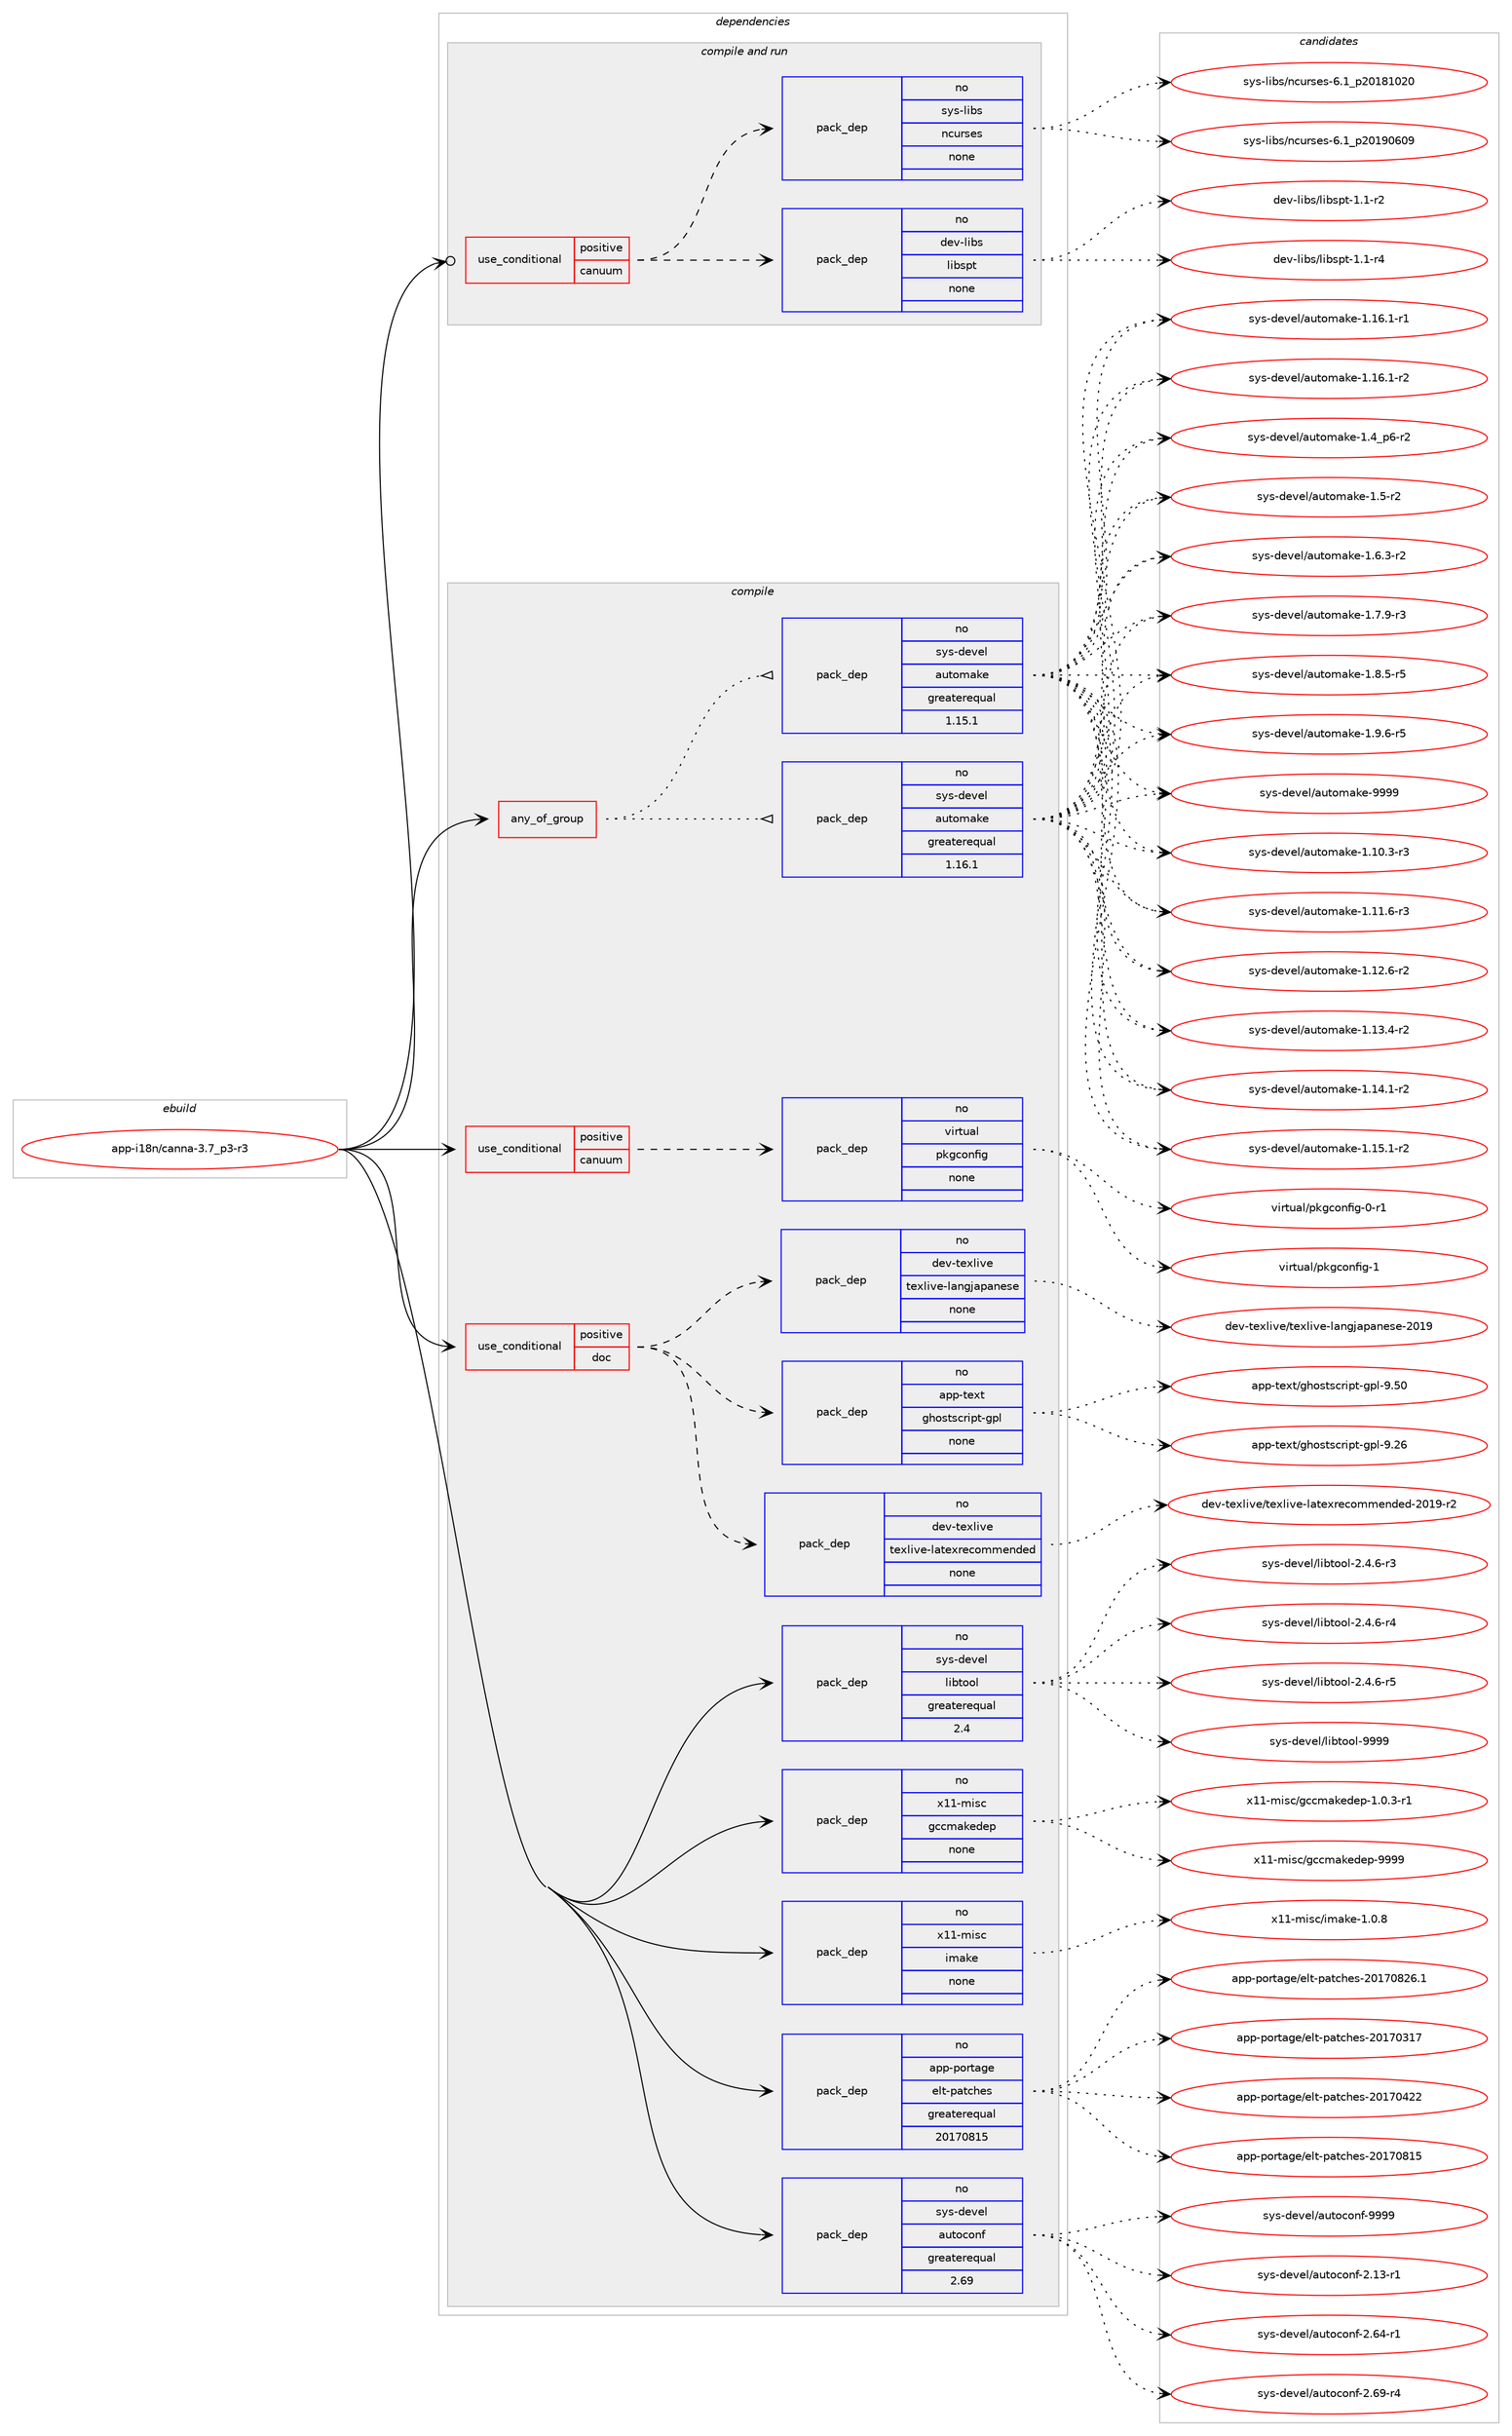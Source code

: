 digraph prolog {

# *************
# Graph options
# *************

newrank=true;
concentrate=true;
compound=true;
graph [rankdir=LR,fontname=Helvetica,fontsize=10,ranksep=1.5];#, ranksep=2.5, nodesep=0.2];
edge  [arrowhead=vee];
node  [fontname=Helvetica,fontsize=10];

# **********
# The ebuild
# **********

subgraph cluster_leftcol {
color=gray;
rank=same;
label=<<i>ebuild</i>>;
id [label="app-i18n/canna-3.7_p3-r3", color=red, width=4, href="../app-i18n/canna-3.7_p3-r3.svg"];
}

# ****************
# The dependencies
# ****************

subgraph cluster_midcol {
color=gray;
label=<<i>dependencies</i>>;
subgraph cluster_compile {
fillcolor="#eeeeee";
style=filled;
label=<<i>compile</i>>;
subgraph any8583 {
dependency494120 [label=<<TABLE BORDER="0" CELLBORDER="1" CELLSPACING="0" CELLPADDING="4"><TR><TD CELLPADDING="10">any_of_group</TD></TR></TABLE>>, shape=none, color=red];subgraph pack367063 {
dependency494121 [label=<<TABLE BORDER="0" CELLBORDER="1" CELLSPACING="0" CELLPADDING="4" WIDTH="220"><TR><TD ROWSPAN="6" CELLPADDING="30">pack_dep</TD></TR><TR><TD WIDTH="110">no</TD></TR><TR><TD>sys-devel</TD></TR><TR><TD>automake</TD></TR><TR><TD>greaterequal</TD></TR><TR><TD>1.16.1</TD></TR></TABLE>>, shape=none, color=blue];
}
dependency494120:e -> dependency494121:w [weight=20,style="dotted",arrowhead="oinv"];
subgraph pack367064 {
dependency494122 [label=<<TABLE BORDER="0" CELLBORDER="1" CELLSPACING="0" CELLPADDING="4" WIDTH="220"><TR><TD ROWSPAN="6" CELLPADDING="30">pack_dep</TD></TR><TR><TD WIDTH="110">no</TD></TR><TR><TD>sys-devel</TD></TR><TR><TD>automake</TD></TR><TR><TD>greaterequal</TD></TR><TR><TD>1.15.1</TD></TR></TABLE>>, shape=none, color=blue];
}
dependency494120:e -> dependency494122:w [weight=20,style="dotted",arrowhead="oinv"];
}
id:e -> dependency494120:w [weight=20,style="solid",arrowhead="vee"];
subgraph cond118162 {
dependency494123 [label=<<TABLE BORDER="0" CELLBORDER="1" CELLSPACING="0" CELLPADDING="4"><TR><TD ROWSPAN="3" CELLPADDING="10">use_conditional</TD></TR><TR><TD>positive</TD></TR><TR><TD>canuum</TD></TR></TABLE>>, shape=none, color=red];
subgraph pack367065 {
dependency494124 [label=<<TABLE BORDER="0" CELLBORDER="1" CELLSPACING="0" CELLPADDING="4" WIDTH="220"><TR><TD ROWSPAN="6" CELLPADDING="30">pack_dep</TD></TR><TR><TD WIDTH="110">no</TD></TR><TR><TD>virtual</TD></TR><TR><TD>pkgconfig</TD></TR><TR><TD>none</TD></TR><TR><TD></TD></TR></TABLE>>, shape=none, color=blue];
}
dependency494123:e -> dependency494124:w [weight=20,style="dashed",arrowhead="vee"];
}
id:e -> dependency494123:w [weight=20,style="solid",arrowhead="vee"];
subgraph cond118163 {
dependency494125 [label=<<TABLE BORDER="0" CELLBORDER="1" CELLSPACING="0" CELLPADDING="4"><TR><TD ROWSPAN="3" CELLPADDING="10">use_conditional</TD></TR><TR><TD>positive</TD></TR><TR><TD>doc</TD></TR></TABLE>>, shape=none, color=red];
subgraph pack367066 {
dependency494126 [label=<<TABLE BORDER="0" CELLBORDER="1" CELLSPACING="0" CELLPADDING="4" WIDTH="220"><TR><TD ROWSPAN="6" CELLPADDING="30">pack_dep</TD></TR><TR><TD WIDTH="110">no</TD></TR><TR><TD>app-text</TD></TR><TR><TD>ghostscript-gpl</TD></TR><TR><TD>none</TD></TR><TR><TD></TD></TR></TABLE>>, shape=none, color=blue];
}
dependency494125:e -> dependency494126:w [weight=20,style="dashed",arrowhead="vee"];
subgraph pack367067 {
dependency494127 [label=<<TABLE BORDER="0" CELLBORDER="1" CELLSPACING="0" CELLPADDING="4" WIDTH="220"><TR><TD ROWSPAN="6" CELLPADDING="30">pack_dep</TD></TR><TR><TD WIDTH="110">no</TD></TR><TR><TD>dev-texlive</TD></TR><TR><TD>texlive-langjapanese</TD></TR><TR><TD>none</TD></TR><TR><TD></TD></TR></TABLE>>, shape=none, color=blue];
}
dependency494125:e -> dependency494127:w [weight=20,style="dashed",arrowhead="vee"];
subgraph pack367068 {
dependency494128 [label=<<TABLE BORDER="0" CELLBORDER="1" CELLSPACING="0" CELLPADDING="4" WIDTH="220"><TR><TD ROWSPAN="6" CELLPADDING="30">pack_dep</TD></TR><TR><TD WIDTH="110">no</TD></TR><TR><TD>dev-texlive</TD></TR><TR><TD>texlive-latexrecommended</TD></TR><TR><TD>none</TD></TR><TR><TD></TD></TR></TABLE>>, shape=none, color=blue];
}
dependency494125:e -> dependency494128:w [weight=20,style="dashed",arrowhead="vee"];
}
id:e -> dependency494125:w [weight=20,style="solid",arrowhead="vee"];
subgraph pack367069 {
dependency494129 [label=<<TABLE BORDER="0" CELLBORDER="1" CELLSPACING="0" CELLPADDING="4" WIDTH="220"><TR><TD ROWSPAN="6" CELLPADDING="30">pack_dep</TD></TR><TR><TD WIDTH="110">no</TD></TR><TR><TD>app-portage</TD></TR><TR><TD>elt-patches</TD></TR><TR><TD>greaterequal</TD></TR><TR><TD>20170815</TD></TR></TABLE>>, shape=none, color=blue];
}
id:e -> dependency494129:w [weight=20,style="solid",arrowhead="vee"];
subgraph pack367070 {
dependency494130 [label=<<TABLE BORDER="0" CELLBORDER="1" CELLSPACING="0" CELLPADDING="4" WIDTH="220"><TR><TD ROWSPAN="6" CELLPADDING="30">pack_dep</TD></TR><TR><TD WIDTH="110">no</TD></TR><TR><TD>sys-devel</TD></TR><TR><TD>autoconf</TD></TR><TR><TD>greaterequal</TD></TR><TR><TD>2.69</TD></TR></TABLE>>, shape=none, color=blue];
}
id:e -> dependency494130:w [weight=20,style="solid",arrowhead="vee"];
subgraph pack367071 {
dependency494131 [label=<<TABLE BORDER="0" CELLBORDER="1" CELLSPACING="0" CELLPADDING="4" WIDTH="220"><TR><TD ROWSPAN="6" CELLPADDING="30">pack_dep</TD></TR><TR><TD WIDTH="110">no</TD></TR><TR><TD>sys-devel</TD></TR><TR><TD>libtool</TD></TR><TR><TD>greaterequal</TD></TR><TR><TD>2.4</TD></TR></TABLE>>, shape=none, color=blue];
}
id:e -> dependency494131:w [weight=20,style="solid",arrowhead="vee"];
subgraph pack367072 {
dependency494132 [label=<<TABLE BORDER="0" CELLBORDER="1" CELLSPACING="0" CELLPADDING="4" WIDTH="220"><TR><TD ROWSPAN="6" CELLPADDING="30">pack_dep</TD></TR><TR><TD WIDTH="110">no</TD></TR><TR><TD>x11-misc</TD></TR><TR><TD>gccmakedep</TD></TR><TR><TD>none</TD></TR><TR><TD></TD></TR></TABLE>>, shape=none, color=blue];
}
id:e -> dependency494132:w [weight=20,style="solid",arrowhead="vee"];
subgraph pack367073 {
dependency494133 [label=<<TABLE BORDER="0" CELLBORDER="1" CELLSPACING="0" CELLPADDING="4" WIDTH="220"><TR><TD ROWSPAN="6" CELLPADDING="30">pack_dep</TD></TR><TR><TD WIDTH="110">no</TD></TR><TR><TD>x11-misc</TD></TR><TR><TD>imake</TD></TR><TR><TD>none</TD></TR><TR><TD></TD></TR></TABLE>>, shape=none, color=blue];
}
id:e -> dependency494133:w [weight=20,style="solid",arrowhead="vee"];
}
subgraph cluster_compileandrun {
fillcolor="#eeeeee";
style=filled;
label=<<i>compile and run</i>>;
subgraph cond118164 {
dependency494134 [label=<<TABLE BORDER="0" CELLBORDER="1" CELLSPACING="0" CELLPADDING="4"><TR><TD ROWSPAN="3" CELLPADDING="10">use_conditional</TD></TR><TR><TD>positive</TD></TR><TR><TD>canuum</TD></TR></TABLE>>, shape=none, color=red];
subgraph pack367074 {
dependency494135 [label=<<TABLE BORDER="0" CELLBORDER="1" CELLSPACING="0" CELLPADDING="4" WIDTH="220"><TR><TD ROWSPAN="6" CELLPADDING="30">pack_dep</TD></TR><TR><TD WIDTH="110">no</TD></TR><TR><TD>dev-libs</TD></TR><TR><TD>libspt</TD></TR><TR><TD>none</TD></TR><TR><TD></TD></TR></TABLE>>, shape=none, color=blue];
}
dependency494134:e -> dependency494135:w [weight=20,style="dashed",arrowhead="vee"];
subgraph pack367075 {
dependency494136 [label=<<TABLE BORDER="0" CELLBORDER="1" CELLSPACING="0" CELLPADDING="4" WIDTH="220"><TR><TD ROWSPAN="6" CELLPADDING="30">pack_dep</TD></TR><TR><TD WIDTH="110">no</TD></TR><TR><TD>sys-libs</TD></TR><TR><TD>ncurses</TD></TR><TR><TD>none</TD></TR><TR><TD></TD></TR></TABLE>>, shape=none, color=blue];
}
dependency494134:e -> dependency494136:w [weight=20,style="dashed",arrowhead="vee"];
}
id:e -> dependency494134:w [weight=20,style="solid",arrowhead="odotvee"];
}
subgraph cluster_run {
fillcolor="#eeeeee";
style=filled;
label=<<i>run</i>>;
}
}

# **************
# The candidates
# **************

subgraph cluster_choices {
rank=same;
color=gray;
label=<<i>candidates</i>>;

subgraph choice367063 {
color=black;
nodesep=1;
choice11512111545100101118101108479711711611110997107101454946494846514511451 [label="sys-devel/automake-1.10.3-r3", color=red, width=4,href="../sys-devel/automake-1.10.3-r3.svg"];
choice11512111545100101118101108479711711611110997107101454946494946544511451 [label="sys-devel/automake-1.11.6-r3", color=red, width=4,href="../sys-devel/automake-1.11.6-r3.svg"];
choice11512111545100101118101108479711711611110997107101454946495046544511450 [label="sys-devel/automake-1.12.6-r2", color=red, width=4,href="../sys-devel/automake-1.12.6-r2.svg"];
choice11512111545100101118101108479711711611110997107101454946495146524511450 [label="sys-devel/automake-1.13.4-r2", color=red, width=4,href="../sys-devel/automake-1.13.4-r2.svg"];
choice11512111545100101118101108479711711611110997107101454946495246494511450 [label="sys-devel/automake-1.14.1-r2", color=red, width=4,href="../sys-devel/automake-1.14.1-r2.svg"];
choice11512111545100101118101108479711711611110997107101454946495346494511450 [label="sys-devel/automake-1.15.1-r2", color=red, width=4,href="../sys-devel/automake-1.15.1-r2.svg"];
choice11512111545100101118101108479711711611110997107101454946495446494511449 [label="sys-devel/automake-1.16.1-r1", color=red, width=4,href="../sys-devel/automake-1.16.1-r1.svg"];
choice11512111545100101118101108479711711611110997107101454946495446494511450 [label="sys-devel/automake-1.16.1-r2", color=red, width=4,href="../sys-devel/automake-1.16.1-r2.svg"];
choice115121115451001011181011084797117116111109971071014549465295112544511450 [label="sys-devel/automake-1.4_p6-r2", color=red, width=4,href="../sys-devel/automake-1.4_p6-r2.svg"];
choice11512111545100101118101108479711711611110997107101454946534511450 [label="sys-devel/automake-1.5-r2", color=red, width=4,href="../sys-devel/automake-1.5-r2.svg"];
choice115121115451001011181011084797117116111109971071014549465446514511450 [label="sys-devel/automake-1.6.3-r2", color=red, width=4,href="../sys-devel/automake-1.6.3-r2.svg"];
choice115121115451001011181011084797117116111109971071014549465546574511451 [label="sys-devel/automake-1.7.9-r3", color=red, width=4,href="../sys-devel/automake-1.7.9-r3.svg"];
choice115121115451001011181011084797117116111109971071014549465646534511453 [label="sys-devel/automake-1.8.5-r5", color=red, width=4,href="../sys-devel/automake-1.8.5-r5.svg"];
choice115121115451001011181011084797117116111109971071014549465746544511453 [label="sys-devel/automake-1.9.6-r5", color=red, width=4,href="../sys-devel/automake-1.9.6-r5.svg"];
choice115121115451001011181011084797117116111109971071014557575757 [label="sys-devel/automake-9999", color=red, width=4,href="../sys-devel/automake-9999.svg"];
dependency494121:e -> choice11512111545100101118101108479711711611110997107101454946494846514511451:w [style=dotted,weight="100"];
dependency494121:e -> choice11512111545100101118101108479711711611110997107101454946494946544511451:w [style=dotted,weight="100"];
dependency494121:e -> choice11512111545100101118101108479711711611110997107101454946495046544511450:w [style=dotted,weight="100"];
dependency494121:e -> choice11512111545100101118101108479711711611110997107101454946495146524511450:w [style=dotted,weight="100"];
dependency494121:e -> choice11512111545100101118101108479711711611110997107101454946495246494511450:w [style=dotted,weight="100"];
dependency494121:e -> choice11512111545100101118101108479711711611110997107101454946495346494511450:w [style=dotted,weight="100"];
dependency494121:e -> choice11512111545100101118101108479711711611110997107101454946495446494511449:w [style=dotted,weight="100"];
dependency494121:e -> choice11512111545100101118101108479711711611110997107101454946495446494511450:w [style=dotted,weight="100"];
dependency494121:e -> choice115121115451001011181011084797117116111109971071014549465295112544511450:w [style=dotted,weight="100"];
dependency494121:e -> choice11512111545100101118101108479711711611110997107101454946534511450:w [style=dotted,weight="100"];
dependency494121:e -> choice115121115451001011181011084797117116111109971071014549465446514511450:w [style=dotted,weight="100"];
dependency494121:e -> choice115121115451001011181011084797117116111109971071014549465546574511451:w [style=dotted,weight="100"];
dependency494121:e -> choice115121115451001011181011084797117116111109971071014549465646534511453:w [style=dotted,weight="100"];
dependency494121:e -> choice115121115451001011181011084797117116111109971071014549465746544511453:w [style=dotted,weight="100"];
dependency494121:e -> choice115121115451001011181011084797117116111109971071014557575757:w [style=dotted,weight="100"];
}
subgraph choice367064 {
color=black;
nodesep=1;
choice11512111545100101118101108479711711611110997107101454946494846514511451 [label="sys-devel/automake-1.10.3-r3", color=red, width=4,href="../sys-devel/automake-1.10.3-r3.svg"];
choice11512111545100101118101108479711711611110997107101454946494946544511451 [label="sys-devel/automake-1.11.6-r3", color=red, width=4,href="../sys-devel/automake-1.11.6-r3.svg"];
choice11512111545100101118101108479711711611110997107101454946495046544511450 [label="sys-devel/automake-1.12.6-r2", color=red, width=4,href="../sys-devel/automake-1.12.6-r2.svg"];
choice11512111545100101118101108479711711611110997107101454946495146524511450 [label="sys-devel/automake-1.13.4-r2", color=red, width=4,href="../sys-devel/automake-1.13.4-r2.svg"];
choice11512111545100101118101108479711711611110997107101454946495246494511450 [label="sys-devel/automake-1.14.1-r2", color=red, width=4,href="../sys-devel/automake-1.14.1-r2.svg"];
choice11512111545100101118101108479711711611110997107101454946495346494511450 [label="sys-devel/automake-1.15.1-r2", color=red, width=4,href="../sys-devel/automake-1.15.1-r2.svg"];
choice11512111545100101118101108479711711611110997107101454946495446494511449 [label="sys-devel/automake-1.16.1-r1", color=red, width=4,href="../sys-devel/automake-1.16.1-r1.svg"];
choice11512111545100101118101108479711711611110997107101454946495446494511450 [label="sys-devel/automake-1.16.1-r2", color=red, width=4,href="../sys-devel/automake-1.16.1-r2.svg"];
choice115121115451001011181011084797117116111109971071014549465295112544511450 [label="sys-devel/automake-1.4_p6-r2", color=red, width=4,href="../sys-devel/automake-1.4_p6-r2.svg"];
choice11512111545100101118101108479711711611110997107101454946534511450 [label="sys-devel/automake-1.5-r2", color=red, width=4,href="../sys-devel/automake-1.5-r2.svg"];
choice115121115451001011181011084797117116111109971071014549465446514511450 [label="sys-devel/automake-1.6.3-r2", color=red, width=4,href="../sys-devel/automake-1.6.3-r2.svg"];
choice115121115451001011181011084797117116111109971071014549465546574511451 [label="sys-devel/automake-1.7.9-r3", color=red, width=4,href="../sys-devel/automake-1.7.9-r3.svg"];
choice115121115451001011181011084797117116111109971071014549465646534511453 [label="sys-devel/automake-1.8.5-r5", color=red, width=4,href="../sys-devel/automake-1.8.5-r5.svg"];
choice115121115451001011181011084797117116111109971071014549465746544511453 [label="sys-devel/automake-1.9.6-r5", color=red, width=4,href="../sys-devel/automake-1.9.6-r5.svg"];
choice115121115451001011181011084797117116111109971071014557575757 [label="sys-devel/automake-9999", color=red, width=4,href="../sys-devel/automake-9999.svg"];
dependency494122:e -> choice11512111545100101118101108479711711611110997107101454946494846514511451:w [style=dotted,weight="100"];
dependency494122:e -> choice11512111545100101118101108479711711611110997107101454946494946544511451:w [style=dotted,weight="100"];
dependency494122:e -> choice11512111545100101118101108479711711611110997107101454946495046544511450:w [style=dotted,weight="100"];
dependency494122:e -> choice11512111545100101118101108479711711611110997107101454946495146524511450:w [style=dotted,weight="100"];
dependency494122:e -> choice11512111545100101118101108479711711611110997107101454946495246494511450:w [style=dotted,weight="100"];
dependency494122:e -> choice11512111545100101118101108479711711611110997107101454946495346494511450:w [style=dotted,weight="100"];
dependency494122:e -> choice11512111545100101118101108479711711611110997107101454946495446494511449:w [style=dotted,weight="100"];
dependency494122:e -> choice11512111545100101118101108479711711611110997107101454946495446494511450:w [style=dotted,weight="100"];
dependency494122:e -> choice115121115451001011181011084797117116111109971071014549465295112544511450:w [style=dotted,weight="100"];
dependency494122:e -> choice11512111545100101118101108479711711611110997107101454946534511450:w [style=dotted,weight="100"];
dependency494122:e -> choice115121115451001011181011084797117116111109971071014549465446514511450:w [style=dotted,weight="100"];
dependency494122:e -> choice115121115451001011181011084797117116111109971071014549465546574511451:w [style=dotted,weight="100"];
dependency494122:e -> choice115121115451001011181011084797117116111109971071014549465646534511453:w [style=dotted,weight="100"];
dependency494122:e -> choice115121115451001011181011084797117116111109971071014549465746544511453:w [style=dotted,weight="100"];
dependency494122:e -> choice115121115451001011181011084797117116111109971071014557575757:w [style=dotted,weight="100"];
}
subgraph choice367065 {
color=black;
nodesep=1;
choice11810511411611797108471121071039911111010210510345484511449 [label="virtual/pkgconfig-0-r1", color=red, width=4,href="../virtual/pkgconfig-0-r1.svg"];
choice1181051141161179710847112107103991111101021051034549 [label="virtual/pkgconfig-1", color=red, width=4,href="../virtual/pkgconfig-1.svg"];
dependency494124:e -> choice11810511411611797108471121071039911111010210510345484511449:w [style=dotted,weight="100"];
dependency494124:e -> choice1181051141161179710847112107103991111101021051034549:w [style=dotted,weight="100"];
}
subgraph choice367066 {
color=black;
nodesep=1;
choice97112112451161011201164710310411111511611599114105112116451031121084557465054 [label="app-text/ghostscript-gpl-9.26", color=red, width=4,href="../app-text/ghostscript-gpl-9.26.svg"];
choice97112112451161011201164710310411111511611599114105112116451031121084557465348 [label="app-text/ghostscript-gpl-9.50", color=red, width=4,href="../app-text/ghostscript-gpl-9.50.svg"];
dependency494126:e -> choice97112112451161011201164710310411111511611599114105112116451031121084557465054:w [style=dotted,weight="100"];
dependency494126:e -> choice97112112451161011201164710310411111511611599114105112116451031121084557465348:w [style=dotted,weight="100"];
}
subgraph choice367067 {
color=black;
nodesep=1;
choice1001011184511610112010810511810147116101120108105118101451089711010310697112971101011151014550484957 [label="dev-texlive/texlive-langjapanese-2019", color=red, width=4,href="../dev-texlive/texlive-langjapanese-2019.svg"];
dependency494127:e -> choice1001011184511610112010810511810147116101120108105118101451089711010310697112971101011151014550484957:w [style=dotted,weight="100"];
}
subgraph choice367068 {
color=black;
nodesep=1;
choice100101118451161011201081051181014711610112010810511810145108971161011201141019911110910910111010010110045504849574511450 [label="dev-texlive/texlive-latexrecommended-2019-r2", color=red, width=4,href="../dev-texlive/texlive-latexrecommended-2019-r2.svg"];
dependency494128:e -> choice100101118451161011201081051181014711610112010810511810145108971161011201141019911110910910111010010110045504849574511450:w [style=dotted,weight="100"];
}
subgraph choice367069 {
color=black;
nodesep=1;
choice97112112451121111141169710310147101108116451129711699104101115455048495548514955 [label="app-portage/elt-patches-20170317", color=red, width=4,href="../app-portage/elt-patches-20170317.svg"];
choice97112112451121111141169710310147101108116451129711699104101115455048495548525050 [label="app-portage/elt-patches-20170422", color=red, width=4,href="../app-portage/elt-patches-20170422.svg"];
choice97112112451121111141169710310147101108116451129711699104101115455048495548564953 [label="app-portage/elt-patches-20170815", color=red, width=4,href="../app-portage/elt-patches-20170815.svg"];
choice971121124511211111411697103101471011081164511297116991041011154550484955485650544649 [label="app-portage/elt-patches-20170826.1", color=red, width=4,href="../app-portage/elt-patches-20170826.1.svg"];
dependency494129:e -> choice97112112451121111141169710310147101108116451129711699104101115455048495548514955:w [style=dotted,weight="100"];
dependency494129:e -> choice97112112451121111141169710310147101108116451129711699104101115455048495548525050:w [style=dotted,weight="100"];
dependency494129:e -> choice97112112451121111141169710310147101108116451129711699104101115455048495548564953:w [style=dotted,weight="100"];
dependency494129:e -> choice971121124511211111411697103101471011081164511297116991041011154550484955485650544649:w [style=dotted,weight="100"];
}
subgraph choice367070 {
color=black;
nodesep=1;
choice1151211154510010111810110847971171161119911111010245504649514511449 [label="sys-devel/autoconf-2.13-r1", color=red, width=4,href="../sys-devel/autoconf-2.13-r1.svg"];
choice1151211154510010111810110847971171161119911111010245504654524511449 [label="sys-devel/autoconf-2.64-r1", color=red, width=4,href="../sys-devel/autoconf-2.64-r1.svg"];
choice1151211154510010111810110847971171161119911111010245504654574511452 [label="sys-devel/autoconf-2.69-r4", color=red, width=4,href="../sys-devel/autoconf-2.69-r4.svg"];
choice115121115451001011181011084797117116111991111101024557575757 [label="sys-devel/autoconf-9999", color=red, width=4,href="../sys-devel/autoconf-9999.svg"];
dependency494130:e -> choice1151211154510010111810110847971171161119911111010245504649514511449:w [style=dotted,weight="100"];
dependency494130:e -> choice1151211154510010111810110847971171161119911111010245504654524511449:w [style=dotted,weight="100"];
dependency494130:e -> choice1151211154510010111810110847971171161119911111010245504654574511452:w [style=dotted,weight="100"];
dependency494130:e -> choice115121115451001011181011084797117116111991111101024557575757:w [style=dotted,weight="100"];
}
subgraph choice367071 {
color=black;
nodesep=1;
choice1151211154510010111810110847108105981161111111084550465246544511451 [label="sys-devel/libtool-2.4.6-r3", color=red, width=4,href="../sys-devel/libtool-2.4.6-r3.svg"];
choice1151211154510010111810110847108105981161111111084550465246544511452 [label="sys-devel/libtool-2.4.6-r4", color=red, width=4,href="../sys-devel/libtool-2.4.6-r4.svg"];
choice1151211154510010111810110847108105981161111111084550465246544511453 [label="sys-devel/libtool-2.4.6-r5", color=red, width=4,href="../sys-devel/libtool-2.4.6-r5.svg"];
choice1151211154510010111810110847108105981161111111084557575757 [label="sys-devel/libtool-9999", color=red, width=4,href="../sys-devel/libtool-9999.svg"];
dependency494131:e -> choice1151211154510010111810110847108105981161111111084550465246544511451:w [style=dotted,weight="100"];
dependency494131:e -> choice1151211154510010111810110847108105981161111111084550465246544511452:w [style=dotted,weight="100"];
dependency494131:e -> choice1151211154510010111810110847108105981161111111084550465246544511453:w [style=dotted,weight="100"];
dependency494131:e -> choice1151211154510010111810110847108105981161111111084557575757:w [style=dotted,weight="100"];
}
subgraph choice367072 {
color=black;
nodesep=1;
choice12049494510910511599471039999109971071011001011124549464846514511449 [label="x11-misc/gccmakedep-1.0.3-r1", color=red, width=4,href="../x11-misc/gccmakedep-1.0.3-r1.svg"];
choice12049494510910511599471039999109971071011001011124557575757 [label="x11-misc/gccmakedep-9999", color=red, width=4,href="../x11-misc/gccmakedep-9999.svg"];
dependency494132:e -> choice12049494510910511599471039999109971071011001011124549464846514511449:w [style=dotted,weight="100"];
dependency494132:e -> choice12049494510910511599471039999109971071011001011124557575757:w [style=dotted,weight="100"];
}
subgraph choice367073 {
color=black;
nodesep=1;
choice120494945109105115994710510997107101454946484656 [label="x11-misc/imake-1.0.8", color=red, width=4,href="../x11-misc/imake-1.0.8.svg"];
dependency494133:e -> choice120494945109105115994710510997107101454946484656:w [style=dotted,weight="100"];
}
subgraph choice367074 {
color=black;
nodesep=1;
choice10010111845108105981154710810598115112116454946494511450 [label="dev-libs/libspt-1.1-r2", color=red, width=4,href="../dev-libs/libspt-1.1-r2.svg"];
choice10010111845108105981154710810598115112116454946494511452 [label="dev-libs/libspt-1.1-r4", color=red, width=4,href="../dev-libs/libspt-1.1-r4.svg"];
dependency494135:e -> choice10010111845108105981154710810598115112116454946494511450:w [style=dotted,weight="100"];
dependency494135:e -> choice10010111845108105981154710810598115112116454946494511452:w [style=dotted,weight="100"];
}
subgraph choice367075 {
color=black;
nodesep=1;
choice1151211154510810598115471109911711411510111545544649951125048495649485048 [label="sys-libs/ncurses-6.1_p20181020", color=red, width=4,href="../sys-libs/ncurses-6.1_p20181020.svg"];
choice1151211154510810598115471109911711411510111545544649951125048495748544857 [label="sys-libs/ncurses-6.1_p20190609", color=red, width=4,href="../sys-libs/ncurses-6.1_p20190609.svg"];
dependency494136:e -> choice1151211154510810598115471109911711411510111545544649951125048495649485048:w [style=dotted,weight="100"];
dependency494136:e -> choice1151211154510810598115471109911711411510111545544649951125048495748544857:w [style=dotted,weight="100"];
}
}

}
